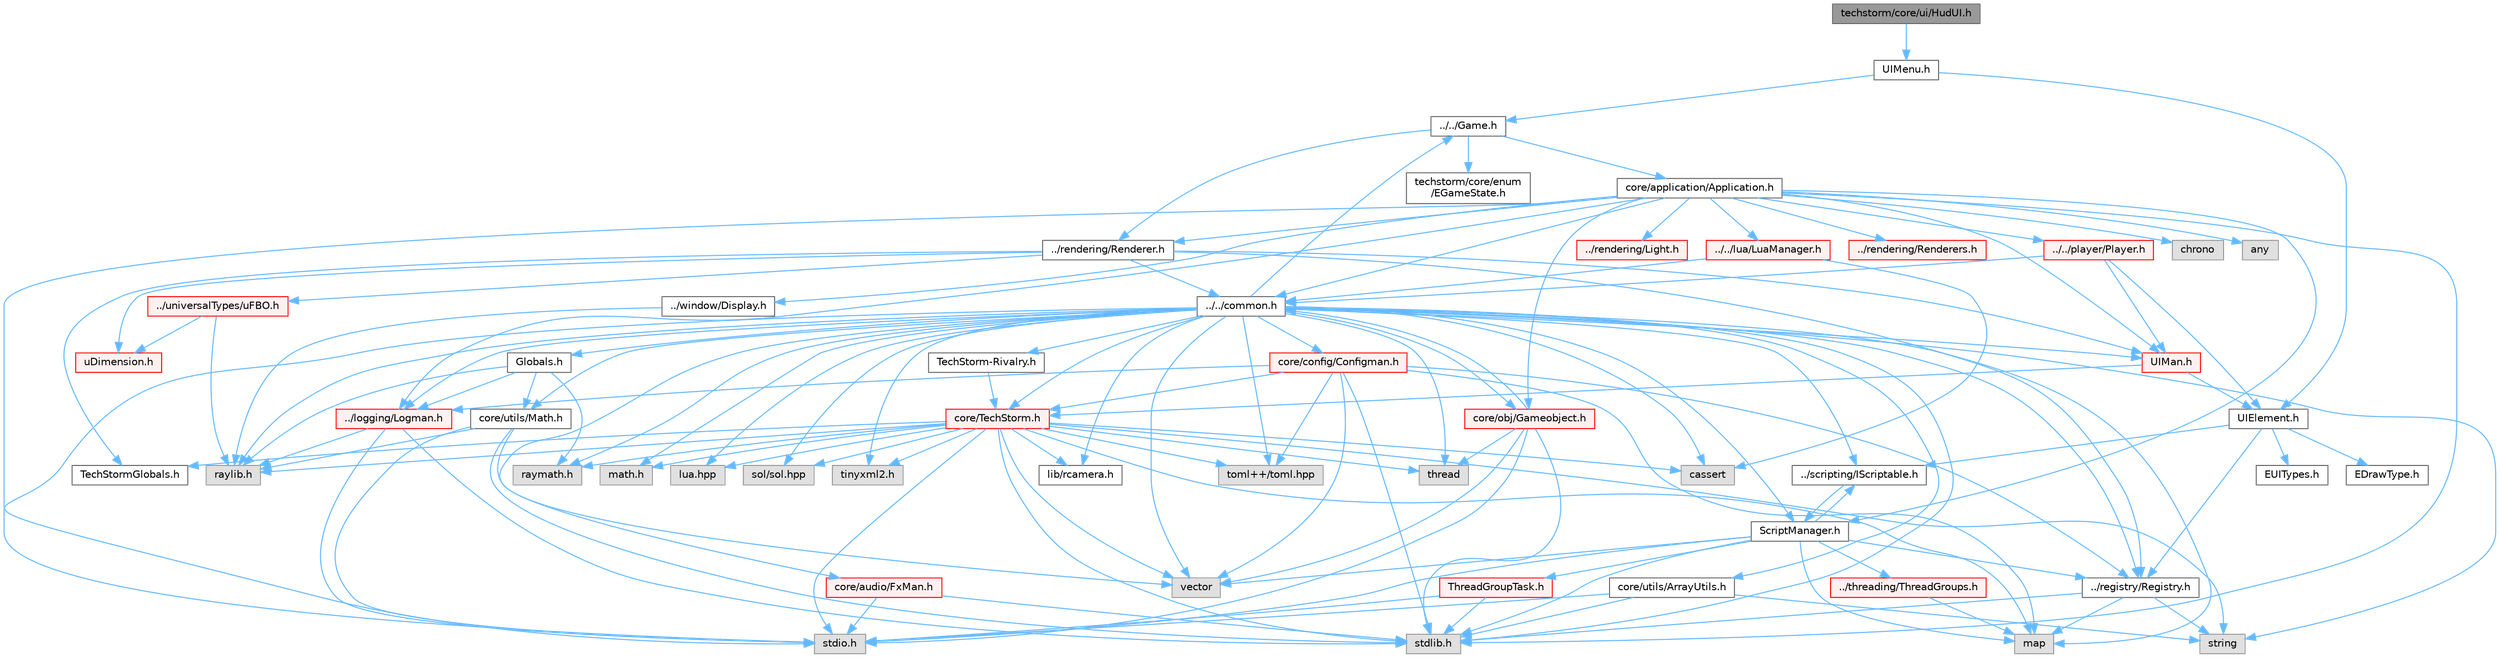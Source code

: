 digraph "techstorm/core/ui/HudUI.h"
{
 // LATEX_PDF_SIZE
  bgcolor="transparent";
  edge [fontname=Helvetica,fontsize=10,labelfontname=Helvetica,labelfontsize=10];
  node [fontname=Helvetica,fontsize=10,shape=box,height=0.2,width=0.4];
  Node1 [id="Node000001",label="techstorm/core/ui/HudUI.h",height=0.2,width=0.4,color="gray40", fillcolor="grey60", style="filled", fontcolor="black",tooltip=" "];
  Node1 -> Node2 [id="edge1_Node000001_Node000002",color="steelblue1",style="solid",tooltip=" "];
  Node2 [id="Node000002",label="UIMenu.h",height=0.2,width=0.4,color="grey40", fillcolor="white", style="filled",URL="$_u_i_menu_8h.html",tooltip=" "];
  Node2 -> Node3 [id="edge2_Node000002_Node000003",color="steelblue1",style="solid",tooltip=" "];
  Node3 [id="Node000003",label="UIElement.h",height=0.2,width=0.4,color="grey40", fillcolor="white", style="filled",URL="$core_2ui_2_u_i_element_8h.html",tooltip=" "];
  Node3 -> Node4 [id="edge3_Node000003_Node000004",color="steelblue1",style="solid",tooltip=" "];
  Node4 [id="Node000004",label="../scripting/IScriptable.h",height=0.2,width=0.4,color="grey40", fillcolor="white", style="filled",URL="$core_2scripting_2_i_scriptable_8h.html",tooltip=" "];
  Node4 -> Node5 [id="edge4_Node000004_Node000005",color="steelblue1",style="solid",tooltip=" "];
  Node5 [id="Node000005",label="ScriptManager.h",height=0.2,width=0.4,color="grey40", fillcolor="white", style="filled",URL="$core_2scripting_2_script_manager_8h.html",tooltip=" "];
  Node5 -> Node6 [id="edge5_Node000005_Node000006",color="steelblue1",style="solid",tooltip=" "];
  Node6 [id="Node000006",label="stdio.h",height=0.2,width=0.4,color="grey60", fillcolor="#E0E0E0", style="filled",tooltip=" "];
  Node5 -> Node7 [id="edge6_Node000005_Node000007",color="steelblue1",style="solid",tooltip=" "];
  Node7 [id="Node000007",label="stdlib.h",height=0.2,width=0.4,color="grey60", fillcolor="#E0E0E0", style="filled",tooltip=" "];
  Node5 -> Node8 [id="edge7_Node000005_Node000008",color="steelblue1",style="solid",tooltip=" "];
  Node8 [id="Node000008",label="vector",height=0.2,width=0.4,color="grey60", fillcolor="#E0E0E0", style="filled",tooltip=" "];
  Node5 -> Node9 [id="edge8_Node000005_Node000009",color="steelblue1",style="solid",tooltip=" "];
  Node9 [id="Node000009",label="map",height=0.2,width=0.4,color="grey60", fillcolor="#E0E0E0", style="filled",tooltip=" "];
  Node5 -> Node4 [id="edge9_Node000005_Node000004",color="steelblue1",style="solid",tooltip=" "];
  Node5 -> Node10 [id="edge10_Node000005_Node000010",color="steelblue1",style="solid",tooltip=" "];
  Node10 [id="Node000010",label="../registry/Registry.h",height=0.2,width=0.4,color="grey40", fillcolor="white", style="filled",URL="$core_2registry_2_registry_8h.html",tooltip=" "];
  Node10 -> Node7 [id="edge11_Node000010_Node000007",color="steelblue1",style="solid",tooltip=" "];
  Node10 -> Node9 [id="edge12_Node000010_Node000009",color="steelblue1",style="solid",tooltip=" "];
  Node10 -> Node11 [id="edge13_Node000010_Node000011",color="steelblue1",style="solid",tooltip=" "];
  Node11 [id="Node000011",label="string",height=0.2,width=0.4,color="grey60", fillcolor="#E0E0E0", style="filled",tooltip=" "];
  Node5 -> Node12 [id="edge14_Node000005_Node000012",color="steelblue1",style="solid",tooltip=" "];
  Node12 [id="Node000012",label="../threading/ThreadGroups.h",height=0.2,width=0.4,color="red", fillcolor="#FFF0F0", style="filled",URL="$core_2threading_2_thread_groups_8h.html",tooltip=" "];
  Node12 -> Node9 [id="edge15_Node000012_Node000009",color="steelblue1",style="solid",tooltip=" "];
  Node5 -> Node23 [id="edge16_Node000005_Node000023",color="steelblue1",style="solid",tooltip=" "];
  Node23 [id="Node000023",label="ThreadGroupTask.h",height=0.2,width=0.4,color="red", fillcolor="#FFF0F0", style="filled",URL="$core_2threading_2_thread_group_task_8h.html",tooltip=" "];
  Node23 -> Node6 [id="edge17_Node000023_Node000006",color="steelblue1",style="solid",tooltip=" "];
  Node23 -> Node7 [id="edge18_Node000023_Node000007",color="steelblue1",style="solid",tooltip=" "];
  Node3 -> Node10 [id="edge19_Node000003_Node000010",color="steelblue1",style="solid",tooltip=" "];
  Node3 -> Node25 [id="edge20_Node000003_Node000025",color="steelblue1",style="solid",tooltip=" "];
  Node25 [id="Node000025",label="EUITypes.h",height=0.2,width=0.4,color="grey40", fillcolor="white", style="filled",URL="$core_2ui_2_e_u_i_types_8h.html",tooltip=" "];
  Node3 -> Node26 [id="edge21_Node000003_Node000026",color="steelblue1",style="solid",tooltip=" "];
  Node26 [id="Node000026",label="EDrawType.h",height=0.2,width=0.4,color="grey40", fillcolor="white", style="filled",URL="$core_2ui_2_e_draw_type_8h.html",tooltip=" "];
  Node2 -> Node27 [id="edge22_Node000002_Node000027",color="steelblue1",style="solid",tooltip=" "];
  Node27 [id="Node000027",label="../../Game.h",height=0.2,width=0.4,color="grey40", fillcolor="white", style="filled",URL="$_game_8h.html",tooltip=" "];
  Node27 -> Node28 [id="edge23_Node000027_Node000028",color="steelblue1",style="solid",tooltip=" "];
  Node28 [id="Node000028",label="core/application/Application.h",height=0.2,width=0.4,color="grey40", fillcolor="white", style="filled",URL="$core_2application_2_application_8h.html",tooltip=" "];
  Node28 -> Node29 [id="edge24_Node000028_Node000029",color="steelblue1",style="solid",tooltip=" "];
  Node29 [id="Node000029",label="../../common.h",height=0.2,width=0.4,color="grey40", fillcolor="white", style="filled",URL="$_common_8h.html",tooltip=" "];
  Node29 -> Node15 [id="edge25_Node000029_Node000015",color="steelblue1",style="solid",tooltip=" "];
  Node15 [id="Node000015",label="raylib.h",height=0.2,width=0.4,color="grey60", fillcolor="#E0E0E0", style="filled",tooltip=" "];
  Node29 -> Node30 [id="edge26_Node000029_Node000030",color="steelblue1",style="solid",tooltip=" "];
  Node30 [id="Node000030",label="raymath.h",height=0.2,width=0.4,color="grey60", fillcolor="#E0E0E0", style="filled",tooltip=" "];
  Node29 -> Node31 [id="edge27_Node000029_Node000031",color="steelblue1",style="solid",tooltip=" "];
  Node31 [id="Node000031",label="lib/rcamera.h",height=0.2,width=0.4,color="grey40", fillcolor="white", style="filled",URL="$rcamera_8h.html",tooltip=" "];
  Node29 -> Node6 [id="edge28_Node000029_Node000006",color="steelblue1",style="solid",tooltip=" "];
  Node29 -> Node7 [id="edge29_Node000029_Node000007",color="steelblue1",style="solid",tooltip=" "];
  Node29 -> Node11 [id="edge30_Node000029_Node000011",color="steelblue1",style="solid",tooltip=" "];
  Node29 -> Node8 [id="edge31_Node000029_Node000008",color="steelblue1",style="solid",tooltip=" "];
  Node29 -> Node9 [id="edge32_Node000029_Node000009",color="steelblue1",style="solid",tooltip=" "];
  Node29 -> Node16 [id="edge33_Node000029_Node000016",color="steelblue1",style="solid",tooltip=" "];
  Node16 [id="Node000016",label="thread",height=0.2,width=0.4,color="grey60", fillcolor="#E0E0E0", style="filled",tooltip=" "];
  Node29 -> Node32 [id="edge34_Node000029_Node000032",color="steelblue1",style="solid",tooltip=" "];
  Node32 [id="Node000032",label="math.h",height=0.2,width=0.4,color="grey60", fillcolor="#E0E0E0", style="filled",tooltip=" "];
  Node29 -> Node33 [id="edge35_Node000029_Node000033",color="steelblue1",style="solid",tooltip=" "];
  Node33 [id="Node000033",label="cassert",height=0.2,width=0.4,color="grey60", fillcolor="#E0E0E0", style="filled",tooltip=" "];
  Node29 -> Node34 [id="edge36_Node000029_Node000034",color="steelblue1",style="solid",tooltip=" "];
  Node34 [id="Node000034",label="lua.hpp",height=0.2,width=0.4,color="grey60", fillcolor="#E0E0E0", style="filled",tooltip=" "];
  Node29 -> Node35 [id="edge37_Node000029_Node000035",color="steelblue1",style="solid",tooltip=" "];
  Node35 [id="Node000035",label="sol/sol.hpp",height=0.2,width=0.4,color="grey60", fillcolor="#E0E0E0", style="filled",tooltip=" "];
  Node29 -> Node36 [id="edge38_Node000029_Node000036",color="steelblue1",style="solid",tooltip=" "];
  Node36 [id="Node000036",label="toml++/toml.hpp",height=0.2,width=0.4,color="grey60", fillcolor="#E0E0E0", style="filled",tooltip=" "];
  Node29 -> Node37 [id="edge39_Node000029_Node000037",color="steelblue1",style="solid",tooltip=" "];
  Node37 [id="Node000037",label="tinyxml2.h",height=0.2,width=0.4,color="grey60", fillcolor="#E0E0E0", style="filled",tooltip=" "];
  Node29 -> Node38 [id="edge40_Node000029_Node000038",color="steelblue1",style="solid",tooltip=" "];
  Node38 [id="Node000038",label="Globals.h",height=0.2,width=0.4,color="grey40", fillcolor="white", style="filled",URL="$_globals_8h.html",tooltip=" "];
  Node38 -> Node15 [id="edge41_Node000038_Node000015",color="steelblue1",style="solid",tooltip=" "];
  Node38 -> Node30 [id="edge42_Node000038_Node000030",color="steelblue1",style="solid",tooltip=" "];
  Node38 -> Node39 [id="edge43_Node000038_Node000039",color="steelblue1",style="solid",tooltip=" "];
  Node39 [id="Node000039",label="core/utils/Math.h",height=0.2,width=0.4,color="grey40", fillcolor="white", style="filled",URL="$core_2utils_2_math_8h.html",tooltip=" "];
  Node39 -> Node15 [id="edge44_Node000039_Node000015",color="steelblue1",style="solid",tooltip=" "];
  Node39 -> Node7 [id="edge45_Node000039_Node000007",color="steelblue1",style="solid",tooltip=" "];
  Node39 -> Node6 [id="edge46_Node000039_Node000006",color="steelblue1",style="solid",tooltip=" "];
  Node39 -> Node8 [id="edge47_Node000039_Node000008",color="steelblue1",style="solid",tooltip=" "];
  Node38 -> Node20 [id="edge48_Node000038_Node000020",color="steelblue1",style="solid",tooltip=" "];
  Node20 [id="Node000020",label="../logging/Logman.h",height=0.2,width=0.4,color="red", fillcolor="#FFF0F0", style="filled",URL="$core_2logging_2_logman_8h.html",tooltip=" "];
  Node20 -> Node6 [id="edge49_Node000020_Node000006",color="steelblue1",style="solid",tooltip=" "];
  Node20 -> Node7 [id="edge50_Node000020_Node000007",color="steelblue1",style="solid",tooltip=" "];
  Node20 -> Node15 [id="edge51_Node000020_Node000015",color="steelblue1",style="solid",tooltip=" "];
  Node29 -> Node40 [id="edge52_Node000029_Node000040",color="steelblue1",style="solid",tooltip=" "];
  Node40 [id="Node000040",label="core/TechStorm.h",height=0.2,width=0.4,color="red", fillcolor="#FFF0F0", style="filled",URL="$_tech_storm_8h.html",tooltip=" "];
  Node40 -> Node43 [id="edge53_Node000040_Node000043",color="steelblue1",style="solid",tooltip=" "];
  Node43 [id="Node000043",label="TechStormGlobals.h",height=0.2,width=0.4,color="grey40", fillcolor="white", style="filled",URL="$_tech_storm_globals_8h.html",tooltip=" "];
  Node40 -> Node15 [id="edge54_Node000040_Node000015",color="steelblue1",style="solid",tooltip=" "];
  Node40 -> Node30 [id="edge55_Node000040_Node000030",color="steelblue1",style="solid",tooltip=" "];
  Node40 -> Node31 [id="edge56_Node000040_Node000031",color="steelblue1",style="solid",tooltip=" "];
  Node40 -> Node6 [id="edge57_Node000040_Node000006",color="steelblue1",style="solid",tooltip=" "];
  Node40 -> Node7 [id="edge58_Node000040_Node000007",color="steelblue1",style="solid",tooltip=" "];
  Node40 -> Node8 [id="edge59_Node000040_Node000008",color="steelblue1",style="solid",tooltip=" "];
  Node40 -> Node11 [id="edge60_Node000040_Node000011",color="steelblue1",style="solid",tooltip=" "];
  Node40 -> Node9 [id="edge61_Node000040_Node000009",color="steelblue1",style="solid",tooltip=" "];
  Node40 -> Node16 [id="edge62_Node000040_Node000016",color="steelblue1",style="solid",tooltip=" "];
  Node40 -> Node32 [id="edge63_Node000040_Node000032",color="steelblue1",style="solid",tooltip=" "];
  Node40 -> Node33 [id="edge64_Node000040_Node000033",color="steelblue1",style="solid",tooltip=" "];
  Node40 -> Node34 [id="edge65_Node000040_Node000034",color="steelblue1",style="solid",tooltip=" "];
  Node40 -> Node35 [id="edge66_Node000040_Node000035",color="steelblue1",style="solid",tooltip=" "];
  Node40 -> Node36 [id="edge67_Node000040_Node000036",color="steelblue1",style="solid",tooltip=" "];
  Node40 -> Node37 [id="edge68_Node000040_Node000037",color="steelblue1",style="solid",tooltip=" "];
  Node29 -> Node50 [id="edge69_Node000029_Node000050",color="steelblue1",style="solid",tooltip=" "];
  Node50 [id="Node000050",label="core/config/Configman.h",height=0.2,width=0.4,color="red", fillcolor="#FFF0F0", style="filled",URL="$core_2config_2_configman_8h.html",tooltip=" "];
  Node50 -> Node40 [id="edge70_Node000050_Node000040",color="steelblue1",style="solid",tooltip=" "];
  Node50 -> Node20 [id="edge71_Node000050_Node000020",color="steelblue1",style="solid",tooltip=" "];
  Node50 -> Node10 [id="edge72_Node000050_Node000010",color="steelblue1",style="solid",tooltip=" "];
  Node50 -> Node36 [id="edge73_Node000050_Node000036",color="steelblue1",style="solid",tooltip=" "];
  Node50 -> Node8 [id="edge74_Node000050_Node000008",color="steelblue1",style="solid",tooltip=" "];
  Node50 -> Node7 [id="edge75_Node000050_Node000007",color="steelblue1",style="solid",tooltip=" "];
  Node50 -> Node9 [id="edge76_Node000050_Node000009",color="steelblue1",style="solid",tooltip=" "];
  Node29 -> Node20 [id="edge77_Node000029_Node000020",color="steelblue1",style="solid",tooltip=" "];
  Node29 -> Node77 [id="edge78_Node000029_Node000077",color="steelblue1",style="solid",tooltip=" "];
  Node77 [id="Node000077",label="core/obj/Gameobject.h",height=0.2,width=0.4,color="red", fillcolor="#FFF0F0", style="filled",URL="$core_2obj_2_gameobject_8h.html",tooltip=" "];
  Node77 -> Node29 [id="edge79_Node000077_Node000029",color="steelblue1",style="solid",tooltip=" "];
  Node77 -> Node6 [id="edge80_Node000077_Node000006",color="steelblue1",style="solid",tooltip=" "];
  Node77 -> Node7 [id="edge81_Node000077_Node000007",color="steelblue1",style="solid",tooltip=" "];
  Node77 -> Node8 [id="edge82_Node000077_Node000008",color="steelblue1",style="solid",tooltip=" "];
  Node77 -> Node16 [id="edge83_Node000077_Node000016",color="steelblue1",style="solid",tooltip=" "];
  Node29 -> Node39 [id="edge84_Node000029_Node000039",color="steelblue1",style="solid",tooltip=" "];
  Node29 -> Node10 [id="edge85_Node000029_Node000010",color="steelblue1",style="solid",tooltip=" "];
  Node29 -> Node5 [id="edge86_Node000029_Node000005",color="steelblue1",style="solid",tooltip=" "];
  Node29 -> Node4 [id="edge87_Node000029_Node000004",color="steelblue1",style="solid",tooltip=" "];
  Node29 -> Node81 [id="edge88_Node000029_Node000081",color="steelblue1",style="solid",tooltip=" "];
  Node81 [id="Node000081",label="core/utils/ArrayUtils.h",height=0.2,width=0.4,color="grey40", fillcolor="white", style="filled",URL="$core_2utils_2_array_utils_8h.html",tooltip=" "];
  Node81 -> Node6 [id="edge89_Node000081_Node000006",color="steelblue1",style="solid",tooltip=" "];
  Node81 -> Node7 [id="edge90_Node000081_Node000007",color="steelblue1",style="solid",tooltip=" "];
  Node81 -> Node11 [id="edge91_Node000081_Node000011",color="steelblue1",style="solid",tooltip=" "];
  Node29 -> Node82 [id="edge92_Node000029_Node000082",color="steelblue1",style="solid",tooltip=" "];
  Node82 [id="Node000082",label="core/audio/FxMan.h",height=0.2,width=0.4,color="red", fillcolor="#FFF0F0", style="filled",URL="$core_2audio_2_fx_man_8h.html",tooltip=" "];
  Node82 -> Node7 [id="edge93_Node000082_Node000007",color="steelblue1",style="solid",tooltip=" "];
  Node82 -> Node6 [id="edge94_Node000082_Node000006",color="steelblue1",style="solid",tooltip=" "];
  Node29 -> Node86 [id="edge95_Node000029_Node000086",color="steelblue1",style="solid",tooltip=" "];
  Node86 [id="Node000086",label="UIMan.h",height=0.2,width=0.4,color="red", fillcolor="#FFF0F0", style="filled",URL="$core_2ui_2_u_i_man_8h.html",tooltip=" "];
  Node86 -> Node40 [id="edge96_Node000086_Node000040",color="steelblue1",style="solid",tooltip=" "];
  Node86 -> Node3 [id="edge97_Node000086_Node000003",color="steelblue1",style="solid",tooltip=" "];
  Node29 -> Node89 [id="edge98_Node000029_Node000089",color="steelblue1",style="solid",tooltip=" "];
  Node89 [id="Node000089",label="TechStorm-Rivalry.h",height=0.2,width=0.4,color="grey40", fillcolor="white", style="filled",URL="$techstorm-rivalry_8h.html",tooltip=" "];
  Node89 -> Node40 [id="edge99_Node000089_Node000040",color="steelblue1",style="solid",tooltip=" "];
  Node29 -> Node27 [id="edge100_Node000029_Node000027",color="steelblue1",style="solid",tooltip=" "];
  Node28 -> Node90 [id="edge101_Node000028_Node000090",color="steelblue1",style="solid",tooltip=" "];
  Node90 [id="Node000090",label="../rendering/Light.h",height=0.2,width=0.4,color="red", fillcolor="#FFF0F0", style="filled",URL="$core_2rendering_2_light_8h.html",tooltip=" "];
  Node28 -> Node91 [id="edge102_Node000028_Node000091",color="steelblue1",style="solid",tooltip=" "];
  Node91 [id="Node000091",label="../../player/Player.h",height=0.2,width=0.4,color="red", fillcolor="#FFF0F0", style="filled",URL="$_player_8h.html",tooltip=" "];
  Node91 -> Node29 [id="edge103_Node000091_Node000029",color="steelblue1",style="solid",tooltip=" "];
  Node91 -> Node3 [id="edge104_Node000091_Node000003",color="steelblue1",style="solid",tooltip=" "];
  Node91 -> Node86 [id="edge105_Node000091_Node000086",color="steelblue1",style="solid",tooltip=" "];
  Node28 -> Node5 [id="edge106_Node000028_Node000005",color="steelblue1",style="solid",tooltip=" "];
  Node28 -> Node109 [id="edge107_Node000028_Node000109",color="steelblue1",style="solid",tooltip=" "];
  Node109 [id="Node000109",label="../rendering/Renderers.h",height=0.2,width=0.4,color="red", fillcolor="#FFF0F0", style="filled",URL="$core_2rendering_2_renderers_8h.html",tooltip=" "];
  Node28 -> Node86 [id="edge108_Node000028_Node000086",color="steelblue1",style="solid",tooltip=" "];
  Node28 -> Node117 [id="edge109_Node000028_Node000117",color="steelblue1",style="solid",tooltip=" "];
  Node117 [id="Node000117",label="../../lua/LuaManager.h",height=0.2,width=0.4,color="red", fillcolor="#FFF0F0", style="filled",URL="$_lua_manager_8h.html",tooltip=" "];
  Node117 -> Node29 [id="edge110_Node000117_Node000029",color="steelblue1",style="solid",tooltip=" "];
  Node117 -> Node33 [id="edge111_Node000117_Node000033",color="steelblue1",style="solid",tooltip=" "];
  Node28 -> Node120 [id="edge112_Node000028_Node000120",color="steelblue1",style="solid",tooltip=" "];
  Node120 [id="Node000120",label="../window/Display.h",height=0.2,width=0.4,color="grey40", fillcolor="white", style="filled",URL="$core_2window_2_display_8h.html",tooltip=" "];
  Node120 -> Node15 [id="edge113_Node000120_Node000015",color="steelblue1",style="solid",tooltip=" "];
  Node28 -> Node77 [id="edge114_Node000028_Node000077",color="steelblue1",style="solid",tooltip=" "];
  Node28 -> Node20 [id="edge115_Node000028_Node000020",color="steelblue1",style="solid",tooltip=" "];
  Node28 -> Node121 [id="edge116_Node000028_Node000121",color="steelblue1",style="solid",tooltip=" "];
  Node121 [id="Node000121",label="../rendering/Renderer.h",height=0.2,width=0.4,color="grey40", fillcolor="white", style="filled",URL="$core_2rendering_2_renderer_8h.html",tooltip=" "];
  Node121 -> Node29 [id="edge117_Node000121_Node000029",color="steelblue1",style="solid",tooltip=" "];
  Node121 -> Node113 [id="edge118_Node000121_Node000113",color="steelblue1",style="solid",tooltip=" "];
  Node113 [id="Node000113",label="uDimension.h",height=0.2,width=0.4,color="red", fillcolor="#FFF0F0", style="filled",URL="$u_dimension_8h.html",tooltip=" "];
  Node121 -> Node111 [id="edge119_Node000121_Node000111",color="steelblue1",style="solid",tooltip=" "];
  Node111 [id="Node000111",label="../universalTypes/uFBO.h",height=0.2,width=0.4,color="red", fillcolor="#FFF0F0", style="filled",URL="$u_f_b_o_8h.html",tooltip=" "];
  Node111 -> Node15 [id="edge120_Node000111_Node000015",color="steelblue1",style="solid",tooltip=" "];
  Node111 -> Node113 [id="edge121_Node000111_Node000113",color="steelblue1",style="solid",tooltip=" "];
  Node121 -> Node43 [id="edge122_Node000121_Node000043",color="steelblue1",style="solid",tooltip=" "];
  Node121 -> Node10 [id="edge123_Node000121_Node000010",color="steelblue1",style="solid",tooltip=" "];
  Node121 -> Node86 [id="edge124_Node000121_Node000086",color="steelblue1",style="solid",tooltip=" "];
  Node28 -> Node122 [id="edge125_Node000028_Node000122",color="steelblue1",style="solid",tooltip=" "];
  Node122 [id="Node000122",label="chrono",height=0.2,width=0.4,color="grey60", fillcolor="#E0E0E0", style="filled",tooltip=" "];
  Node28 -> Node7 [id="edge126_Node000028_Node000007",color="steelblue1",style="solid",tooltip=" "];
  Node28 -> Node6 [id="edge127_Node000028_Node000006",color="steelblue1",style="solid",tooltip=" "];
  Node28 -> Node102 [id="edge128_Node000028_Node000102",color="steelblue1",style="solid",tooltip=" "];
  Node102 [id="Node000102",label="any",height=0.2,width=0.4,color="grey60", fillcolor="#E0E0E0", style="filled",tooltip=" "];
  Node27 -> Node121 [id="edge129_Node000027_Node000121",color="steelblue1",style="solid",tooltip=" "];
  Node27 -> Node123 [id="edge130_Node000027_Node000123",color="steelblue1",style="solid",tooltip=" "];
  Node123 [id="Node000123",label="techstorm/core/enum\l/EGameState.h",height=0.2,width=0.4,color="grey40", fillcolor="white", style="filled",URL="$core_2enum_2_e_game_state_8h.html",tooltip=" "];
}
